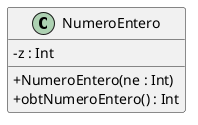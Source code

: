 @startuml cne
    skinparam ClassAttributeIconSize 0
    
    class NumeroEntero {
        -z : Int
        +NumeroEntero(ne : Int)
        +obtNumeroEntero() : Int
    }
@enduml
